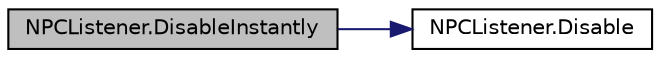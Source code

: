 digraph "NPCListener.DisableInstantly"
{
  edge [fontname="Helvetica",fontsize="10",labelfontname="Helvetica",labelfontsize="10"];
  node [fontname="Helvetica",fontsize="10",shape=record];
  rankdir="LR";
  Node4 [label="NPCListener.DisableInstantly",height=0.2,width=0.4,color="black", fillcolor="grey75", style="filled", fontcolor="black"];
  Node4 -> Node5 [color="midnightblue",fontsize="10",style="solid",fontname="Helvetica"];
  Node5 [label="NPCListener.Disable",height=0.2,width=0.4,color="black", fillcolor="white", style="filled",URL="$class_n_p_c_listener.html#aac4365c7b44c5d563c919506a6182a8b",tooltip="Adds a npc group a name in the list of toDisable group for disabling latter "];
}
